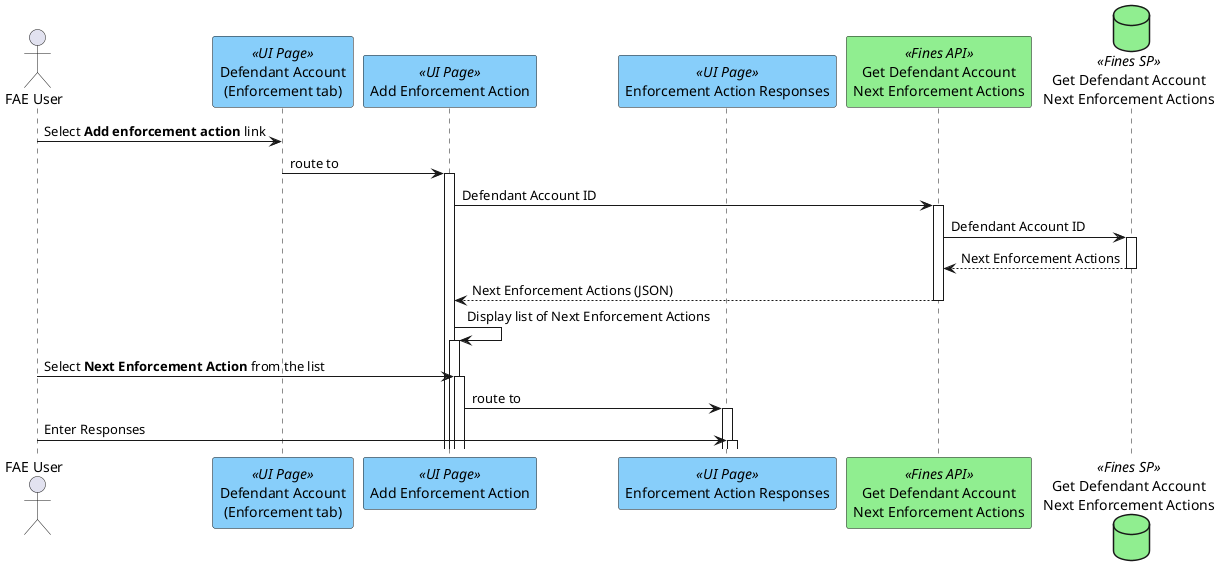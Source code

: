 @startuml
actor "FAE User" as user
participant "Defendant Account\n(Enforcement tab)" as page <<UI Page>> #lightskyblue
participant "Add Enforcement Action" as enfpage <<UI Page>> #lightskyblue
participant "Enforcement Action Responses" as respage <<UI Page>> #lightskyblue
participant "Get Defendant Account\nNext Enforcement Actions" as nextenfapi <<Fines API>> #lightgreen
database "Get Defendant Account\nNext Enforcement Actions" as nextenfsp <<Fines SP>>  #lightgreen
user -> page : Select <b>Add enforcement action</b> link
autoactivate on
page -> enfpage : route to
enfpage -> nextenfapi : Defendant Account ID
nextenfapi -> nextenfsp : Defendant Account ID
nextenfapi <-- nextenfsp : Next Enforcement Actions
enfpage <-- nextenfapi : Next Enforcement Actions (JSON)
enfpage -> enfpage : Display list of Next Enforcement Actions
user -> enfpage : Select <b>Next Enforcement Action</b> from the list
enfpage -> respage : route to
user -> respage : Enter Responses
@enduml